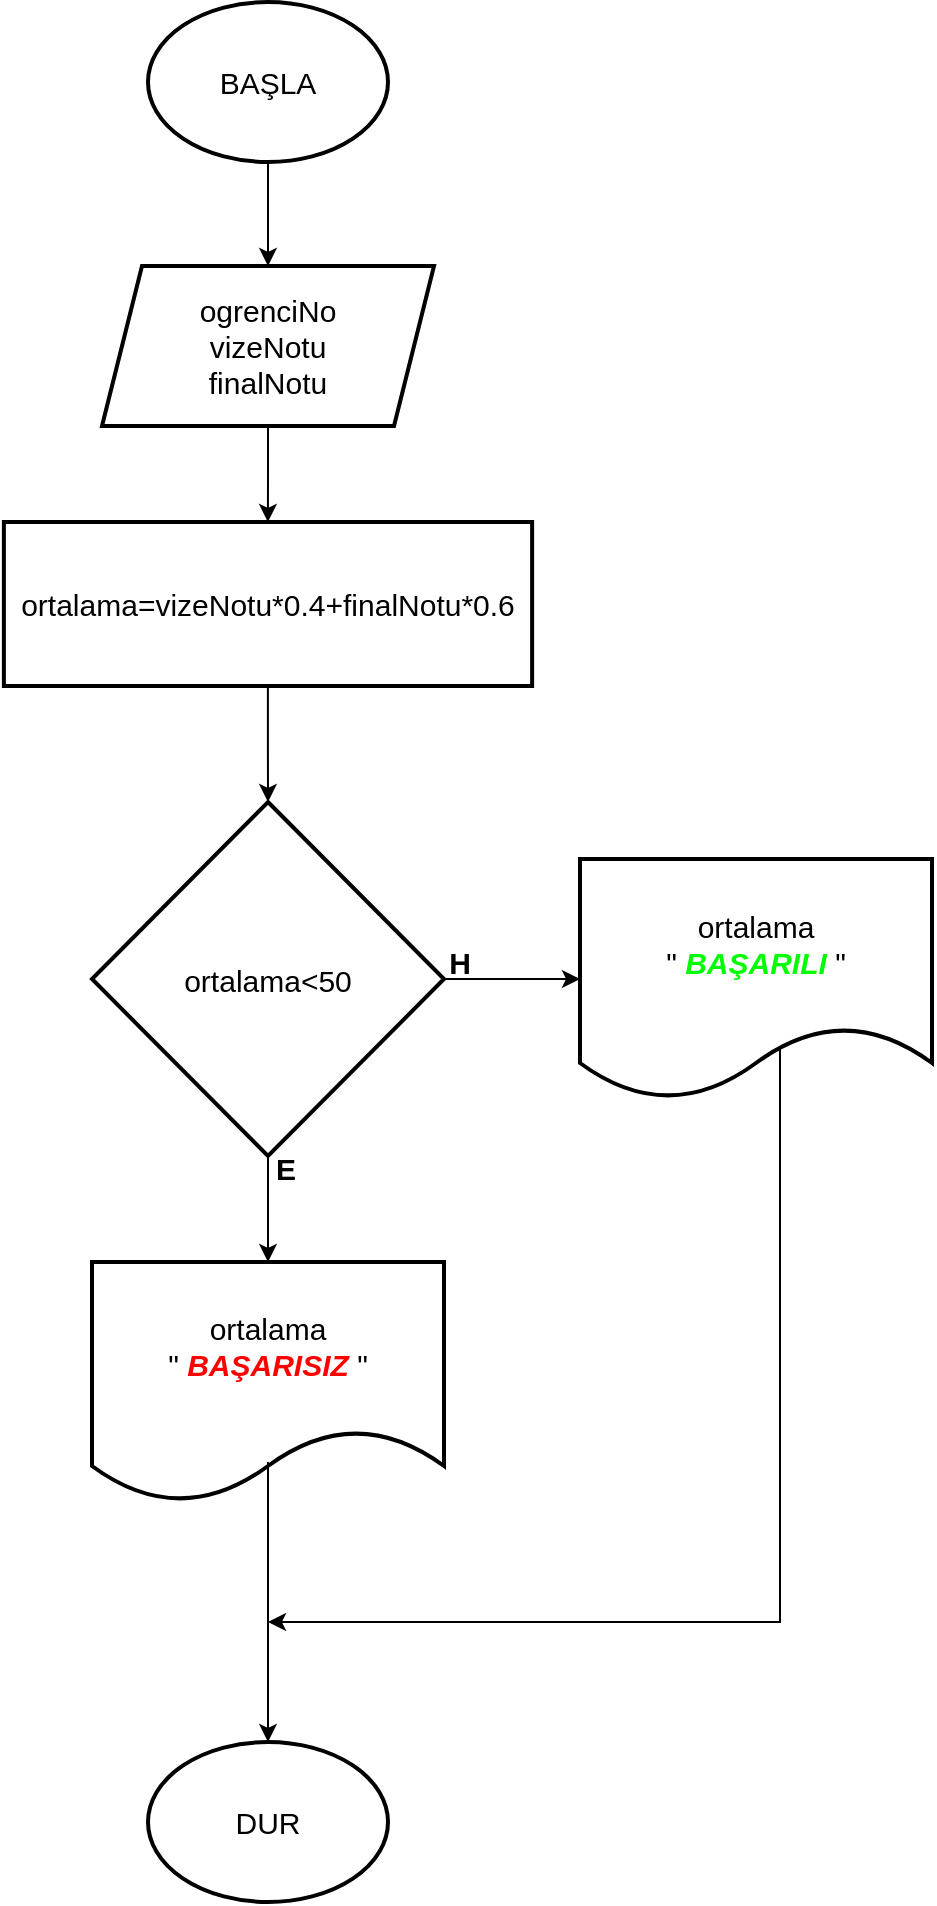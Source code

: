<mxfile version="15.7.3" type="device"><diagram id="1MctCReWt8UcU9l1jMS3" name="Sayfa -1"><mxGraphModel dx="1038" dy="660" grid="1" gridSize="10" guides="1" tooltips="1" connect="1" arrows="1" fold="1" page="1" pageScale="1" pageWidth="827" pageHeight="1169" math="0" shadow="0"><root><mxCell id="0"/><mxCell id="1" parent="0"/><mxCell id="ym-weUQITHAn1JVG7zj4-3" value="" style="edgeStyle=orthogonalEdgeStyle;rounded=0;orthogonalLoop=1;jettySize=auto;html=1;" edge="1" parent="1" source="ym-weUQITHAn1JVG7zj4-1" target="ym-weUQITHAn1JVG7zj4-2"><mxGeometry relative="1" as="geometry"/></mxCell><mxCell id="ym-weUQITHAn1JVG7zj4-1" value="&lt;font style=&quot;font-size: 15px&quot;&gt;BAŞLA&lt;/font&gt;" style="ellipse;whiteSpace=wrap;html=1;shadow=0;sketch=0;strokeWidth=2;" vertex="1" parent="1"><mxGeometry x="354" y="10" width="120" height="80" as="geometry"/></mxCell><mxCell id="ym-weUQITHAn1JVG7zj4-5" value="" style="edgeStyle=orthogonalEdgeStyle;rounded=0;orthogonalLoop=1;jettySize=auto;html=1;fontSize=15;" edge="1" parent="1" source="ym-weUQITHAn1JVG7zj4-2" target="ym-weUQITHAn1JVG7zj4-4"><mxGeometry relative="1" as="geometry"/></mxCell><mxCell id="ym-weUQITHAn1JVG7zj4-2" value="&lt;font style=&quot;font-size: 15px&quot;&gt;ogrenciNo&lt;br&gt;vizeNotu&lt;br&gt;finalNotu&lt;/font&gt;" style="shape=parallelogram;perimeter=parallelogramPerimeter;whiteSpace=wrap;html=1;fixedSize=1;strokeWidth=2;align=center;" vertex="1" parent="1"><mxGeometry x="331" y="142" width="166" height="80" as="geometry"/></mxCell><mxCell id="ym-weUQITHAn1JVG7zj4-7" value="" style="edgeStyle=orthogonalEdgeStyle;rounded=0;orthogonalLoop=1;jettySize=auto;html=1;fontSize=15;" edge="1" parent="1" source="ym-weUQITHAn1JVG7zj4-4" target="ym-weUQITHAn1JVG7zj4-6"><mxGeometry relative="1" as="geometry"/></mxCell><mxCell id="ym-weUQITHAn1JVG7zj4-4" value="&lt;font style=&quot;font-size: 15px&quot;&gt;ortalama=vizeNotu*0.4+finalNotu*0.6&lt;/font&gt;" style="whiteSpace=wrap;html=1;strokeWidth=2;" vertex="1" parent="1"><mxGeometry x="281.94" y="270" width="264.12" height="82" as="geometry"/></mxCell><mxCell id="ym-weUQITHAn1JVG7zj4-9" value="" style="edgeStyle=orthogonalEdgeStyle;rounded=0;orthogonalLoop=1;jettySize=auto;html=1;fontSize=15;strokeWidth=1;" edge="1" parent="1" source="ym-weUQITHAn1JVG7zj4-6" target="ym-weUQITHAn1JVG7zj4-8"><mxGeometry relative="1" as="geometry"/></mxCell><mxCell id="ym-weUQITHAn1JVG7zj4-13" value="" style="edgeStyle=orthogonalEdgeStyle;rounded=0;orthogonalLoop=1;jettySize=auto;html=1;fontSize=15;fontColor=#FF0000;strokeWidth=1;" edge="1" parent="1" source="ym-weUQITHAn1JVG7zj4-6" target="ym-weUQITHAn1JVG7zj4-10"><mxGeometry relative="1" as="geometry"/></mxCell><mxCell id="ym-weUQITHAn1JVG7zj4-6" value="&lt;font style=&quot;font-size: 15px&quot;&gt;ortalama&amp;lt;50&lt;/font&gt;" style="rhombus;whiteSpace=wrap;html=1;strokeWidth=2;" vertex="1" parent="1"><mxGeometry x="326" y="410" width="176" height="177" as="geometry"/></mxCell><mxCell id="ym-weUQITHAn1JVG7zj4-15" value="" style="edgeStyle=orthogonalEdgeStyle;rounded=0;orthogonalLoop=1;jettySize=auto;html=1;fontSize=15;fontColor=#00FF00;strokeWidth=1;" edge="1" parent="1" source="ym-weUQITHAn1JVG7zj4-8" target="ym-weUQITHAn1JVG7zj4-14"><mxGeometry relative="1" as="geometry"/></mxCell><mxCell id="ym-weUQITHAn1JVG7zj4-8" value="&lt;font style=&quot;font-size: 15px&quot;&gt;ortalama&lt;br&gt;&quot;&amp;nbsp;&lt;font style=&quot;font-size: 15px&quot; color=&quot;#ff0000&quot;&gt;&lt;b&gt;&lt;i&gt;BAŞARISIZ&amp;nbsp;&lt;/i&gt;&lt;/b&gt;&lt;/font&gt;&quot;&lt;/font&gt;" style="shape=document;whiteSpace=wrap;html=1;boundedLbl=1;strokeWidth=2;" vertex="1" parent="1"><mxGeometry x="326" y="640" width="176" height="120" as="geometry"/></mxCell><mxCell id="ym-weUQITHAn1JVG7zj4-16" style="edgeStyle=orthogonalEdgeStyle;rounded=0;orthogonalLoop=1;jettySize=auto;html=1;fontSize=15;fontColor=#00FF00;strokeWidth=1;" edge="1" parent="1" source="ym-weUQITHAn1JVG7zj4-10"><mxGeometry relative="1" as="geometry"><mxPoint x="414" y="820" as="targetPoint"/><Array as="points"><mxPoint x="670" y="820"/></Array></mxGeometry></mxCell><mxCell id="ym-weUQITHAn1JVG7zj4-10" value="&lt;font style=&quot;font-size: 15px&quot;&gt;ortalama&lt;br&gt;&quot; &lt;b&gt;&lt;i&gt;&lt;font color=&quot;#00ff00&quot;&gt;BAŞARILI&lt;/font&gt;&lt;/i&gt;&lt;/b&gt; &quot;&lt;/font&gt;" style="shape=document;whiteSpace=wrap;html=1;boundedLbl=1;strokeWidth=2;" vertex="1" parent="1"><mxGeometry x="570" y="438.5" width="176" height="120" as="geometry"/></mxCell><mxCell id="ym-weUQITHAn1JVG7zj4-14" value="&lt;font style=&quot;font-size: 15px&quot;&gt;DUR&lt;/font&gt;" style="ellipse;whiteSpace=wrap;html=1;strokeWidth=2;" vertex="1" parent="1"><mxGeometry x="354" y="880" width="120" height="80" as="geometry"/></mxCell><mxCell id="ym-weUQITHAn1JVG7zj4-18" value="" style="endArrow=none;html=1;rounded=0;fontSize=15;fontColor=#00FF00;strokeWidth=1;" edge="1" parent="1"><mxGeometry width="50" height="50" relative="1" as="geometry"><mxPoint x="414" y="770" as="sourcePoint"/><mxPoint x="414" y="740" as="targetPoint"/></mxGeometry></mxCell><mxCell id="ym-weUQITHAn1JVG7zj4-20" value="" style="endArrow=none;html=1;rounded=0;fontSize=15;fontColor=#00FF00;strokeWidth=1;" edge="1" parent="1"><mxGeometry width="50" height="50" relative="1" as="geometry"><mxPoint x="670" y="612" as="sourcePoint"/><mxPoint x="670" y="532" as="targetPoint"/></mxGeometry></mxCell><mxCell id="ym-weUQITHAn1JVG7zj4-21" value="&lt;b&gt;&lt;font color=&quot;#000000&quot;&gt;E&lt;/font&gt;&lt;/b&gt;" style="text;html=1;strokeColor=none;fillColor=none;align=center;verticalAlign=middle;whiteSpace=wrap;rounded=0;shadow=0;sketch=0;fontSize=15;fontColor=#00FF00;" vertex="1" parent="1"><mxGeometry x="393" y="578" width="60" height="30" as="geometry"/></mxCell><mxCell id="ym-weUQITHAn1JVG7zj4-22" value="&lt;font color=&quot;#000000&quot;&gt;&lt;b&gt;H&lt;/b&gt;&lt;/font&gt;" style="text;html=1;strokeColor=none;fillColor=none;align=center;verticalAlign=middle;whiteSpace=wrap;rounded=0;shadow=0;sketch=0;fontSize=15;fontColor=#00FF00;" vertex="1" parent="1"><mxGeometry x="480" y="475" width="60" height="30" as="geometry"/></mxCell></root></mxGraphModel></diagram></mxfile>
